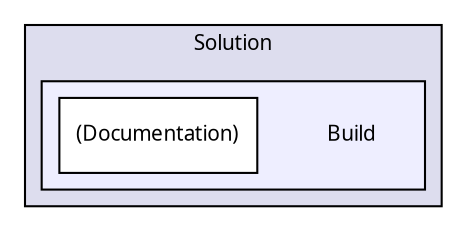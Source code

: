 digraph "Solution/Build" {
  compound=true
  node [ fontsize="10", fontname="Verdana"];
  edge [ labelfontsize="10", labelfontname="Verdana"];
  subgraph clusterdir_23c761be539445bc999d8c9cd7f0d160 {
    graph [ bgcolor="#ddddee", pencolor="black", label="Solution" fontname="Verdana", fontsize="10", URL="dir_23c761be539445bc999d8c9cd7f0d160.html"]
  subgraph clusterdir_2a3d73ba8771b6a437c7b624677655be {
    graph [ bgcolor="#eeeeff", pencolor="black", label="" URL="dir_2a3d73ba8771b6a437c7b624677655be.html"];
    dir_2a3d73ba8771b6a437c7b624677655be [shape=plaintext label="Build"];
    dir_97b59274002600a703998b4162b904d1 [shape=box label="(Documentation)" color="black" fillcolor="white" style="filled" URL="dir_97b59274002600a703998b4162b904d1.html"];
  }
  }
}

